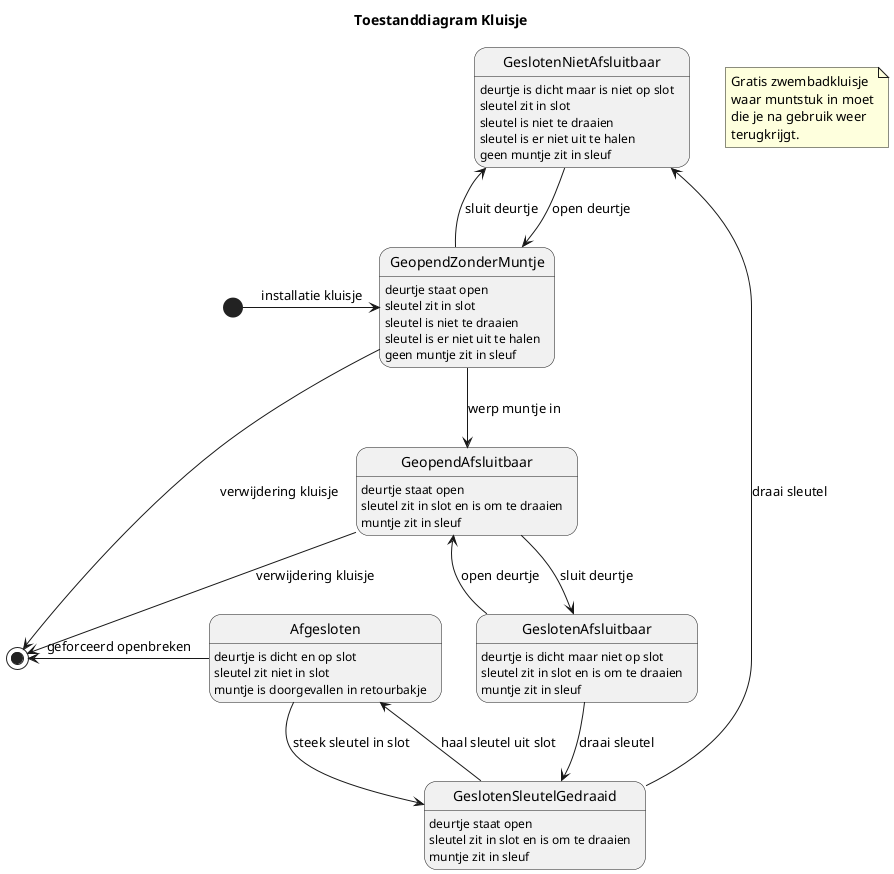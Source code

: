 @startuml

title Toestanddiagram Kluisje

note as note1
Gratis zwembadkluisje
waar muntstuk in moet
die je na gebruik weer
terugkrijgt.
end note

[*] -right-> GeopendZonderMuntje : installatie kluisje
GeopendZonderMuntje : deurtje staat open
GeopendZonderMuntje : sleutel zit in slot
GeopendZonderMuntje : sleutel is niet te draaien
GeopendZonderMuntje : sleutel is er niet uit te halen
GeopendZonderMuntje : geen muntje zit in sleuf

GeopendZonderMuntje --> GeslotenNietAfsluitbaar : sluit deurtje
GeslotenNietAfsluitbaar : deurtje is dicht maar is niet op slot
GeslotenNietAfsluitbaar : sleutel zit in slot
GeslotenNietAfsluitbaar : sleutel is niet te draaien
GeslotenNietAfsluitbaar : sleutel is er niet uit te halen
GeslotenNietAfsluitbaar : geen muntje zit in sleuf

GeslotenNietAfsluitbaar --> GeopendZonderMuntje : open deurtje

GeopendZonderMuntje --> GeopendAfsluitbaar : werp muntje in
GeopendAfsluitbaar : deurtje staat open
GeopendAfsluitbaar : sleutel zit in slot en is om te draaien
GeopendAfsluitbaar : muntje zit in sleuf

GeopendAfsluitbaar --> GeslotenAfsluitbaar : sluit deurtje
GeslotenAfsluitbaar : deurtje is dicht maar niet op slot
GeslotenAfsluitbaar : sleutel zit in slot en is om te draaien
GeslotenAfsluitbaar : muntje zit in sleuf

GeslotenAfsluitbaar --> GeopendAfsluitbaar : open deurtje

GeslotenAfsluitbaar --> GeslotenSleutelGedraaid : draai sleutel
GeslotenSleutelGedraaid : deurtje staat open
GeslotenSleutelGedraaid : sleutel zit in slot en is om te draaien
GeslotenSleutelGedraaid : muntje zit in sleuf

GeslotenSleutelGedraaid --> Afgesloten : haal sleutel uit slot

Afgesloten --> GeslotenSleutelGedraaid: steek sleutel in slot
Afgesloten : deurtje is dicht en op slot
Afgesloten : sleutel zit niet in slot
Afgesloten : muntje is doorgevallen in retourbakje

GeslotenSleutelGedraaid -up-> GeslotenNietAfsluitbaar : draai sleutel

Afgesloten -left-> [*] : geforceerd openbreken

GeopendZonderMuntje --> [*] : verwijdering kluisje

GeopendAfsluitbaar --> [*] : verwijdering kluisje

@enduml
